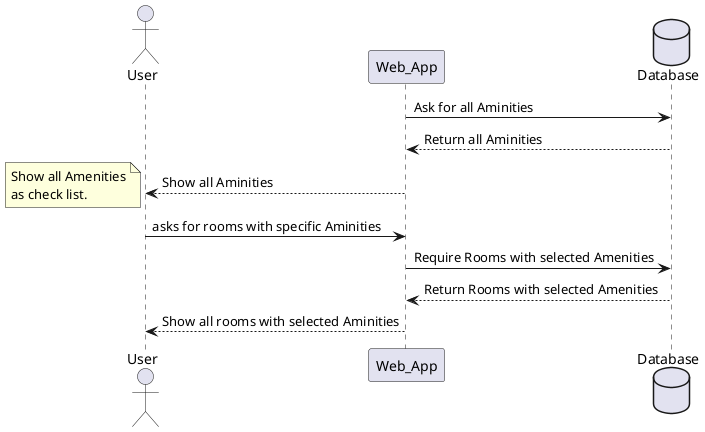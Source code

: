 @startuml Filteration

actor User as User
participant Web_App as Web_App
database Database as DB

Web_App -> DB: Ask for all Aminities

DB --> Web_App: Return all Aminities

Web_App --> User: Show all Aminities
note Left
  Show all Amenities
  as check list.
end note
User -> Web_App: asks for rooms with specific Aminities

Web_App -> DB: Require Rooms with selected Amenities
DB --> Web_App: Return Rooms with selected Amenities

Web_App --> User: Show all rooms with selected Aminities


@enduml
